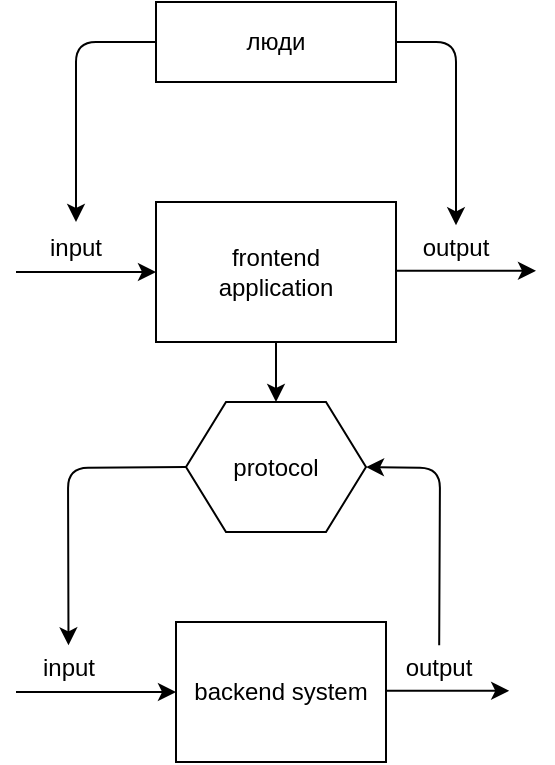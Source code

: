 <mxfile>
    <diagram id="R6Pi39vd2LI5aFqQB2Os" name="Page-1">
        <mxGraphModel dx="398" dy="527" grid="1" gridSize="10" guides="1" tooltips="1" connect="1" arrows="1" fold="1" page="1" pageScale="1" pageWidth="827" pageHeight="1169" math="0" shadow="0">
            <root>
                <mxCell id="0"/>
                <mxCell id="1" parent="0"/>
                <mxCell id="23" value="люди" style="rounded=0;whiteSpace=wrap;html=1;" parent="1" vertex="1">
                    <mxGeometry x="100" y="20" width="120" height="40" as="geometry"/>
                </mxCell>
                <mxCell id="24" value="" style="endArrow=classic;html=1;exitX=0;exitY=0.5;exitDx=0;exitDy=0;" parent="1" source="23" edge="1">
                    <mxGeometry width="50" height="50" relative="1" as="geometry">
                        <mxPoint x="120" y="360" as="sourcePoint"/>
                        <mxPoint x="60" y="130" as="targetPoint"/>
                        <Array as="points">
                            <mxPoint x="60" y="40"/>
                        </Array>
                    </mxGeometry>
                </mxCell>
                <mxCell id="25" value="" style="endArrow=classic;html=1;exitX=1;exitY=0.5;exitDx=0;exitDy=0;entryX=0.5;entryY=0;entryDx=0;entryDy=0;" parent="1" source="23" target="40" edge="1">
                    <mxGeometry width="50" height="50" relative="1" as="geometry">
                        <mxPoint x="110" y="60" as="sourcePoint"/>
                        <mxPoint x="550" y="180" as="targetPoint"/>
                        <Array as="points">
                            <mxPoint x="250" y="40"/>
                        </Array>
                    </mxGeometry>
                </mxCell>
                <mxCell id="41" value="" style="group" parent="1" vertex="1" connectable="0">
                    <mxGeometry x="30" y="120" width="240" height="70" as="geometry"/>
                </mxCell>
                <mxCell id="36" value="frontend&lt;br&gt;application" style="rounded=0;whiteSpace=wrap;html=1;" parent="41" vertex="1">
                    <mxGeometry x="70.0" width="120" height="70" as="geometry"/>
                </mxCell>
                <mxCell id="37" value="" style="endArrow=classic;html=1;entryX=0;entryY=0.5;entryDx=0;entryDy=0;" parent="41" target="36" edge="1">
                    <mxGeometry width="50" height="50" relative="1" as="geometry">
                        <mxPoint y="35" as="sourcePoint"/>
                        <mxPoint x="30" y="163.333" as="targetPoint"/>
                        <Array as="points">
                            <mxPoint y="35"/>
                        </Array>
                    </mxGeometry>
                </mxCell>
                <mxCell id="38" value="" style="endArrow=classic;html=1;entryX=0;entryY=0.5;entryDx=0;entryDy=0;" parent="41" edge="1">
                    <mxGeometry width="50" height="50" relative="1" as="geometry">
                        <mxPoint x="190.0" y="34.417" as="sourcePoint"/>
                        <mxPoint x="260" y="34.417" as="targetPoint"/>
                        <Array as="points">
                            <mxPoint x="190.0" y="34.417"/>
                        </Array>
                    </mxGeometry>
                </mxCell>
                <mxCell id="39" value="input" style="text;html=1;strokeColor=none;fillColor=none;align=center;verticalAlign=middle;whiteSpace=wrap;rounded=0;" parent="41" vertex="1">
                    <mxGeometry x="10.0" y="11.667" width="40.0" height="23.333" as="geometry"/>
                </mxCell>
                <mxCell id="40" value="output" style="text;html=1;strokeColor=none;fillColor=none;align=center;verticalAlign=middle;whiteSpace=wrap;rounded=0;" parent="41" vertex="1">
                    <mxGeometry x="200.0" y="11.667" width="40.0" height="23.333" as="geometry"/>
                </mxCell>
                <mxCell id="47" value="" style="group" parent="1" vertex="1" connectable="0">
                    <mxGeometry x="30" y="330" width="210" height="70" as="geometry"/>
                </mxCell>
                <mxCell id="48" value="backend system" style="rounded=0;whiteSpace=wrap;html=1;" parent="47" vertex="1">
                    <mxGeometry x="80.001" width="105" height="70" as="geometry"/>
                </mxCell>
                <mxCell id="49" value="" style="endArrow=classic;html=1;entryX=0;entryY=0.5;entryDx=0;entryDy=0;" parent="47" target="48" edge="1">
                    <mxGeometry width="50" height="50" relative="1" as="geometry">
                        <mxPoint y="35" as="sourcePoint"/>
                        <mxPoint x="26.25" y="163.333" as="targetPoint"/>
                        <Array as="points">
                            <mxPoint y="35"/>
                        </Array>
                    </mxGeometry>
                </mxCell>
                <mxCell id="50" value="" style="endArrow=classic;html=1;entryX=0;entryY=0.5;entryDx=0;entryDy=0;" parent="47" edge="1">
                    <mxGeometry width="50" height="50" relative="1" as="geometry">
                        <mxPoint x="185.341" y="34.417" as="sourcePoint"/>
                        <mxPoint x="246.591" y="34.417" as="targetPoint"/>
                        <Array as="points">
                            <mxPoint x="185.341" y="34.417"/>
                        </Array>
                    </mxGeometry>
                </mxCell>
                <mxCell id="51" value="input" style="text;html=1;strokeColor=none;fillColor=none;align=center;verticalAlign=middle;whiteSpace=wrap;rounded=0;" parent="47" vertex="1">
                    <mxGeometry x="8.75" y="11.667" width="35.0" height="23.333" as="geometry"/>
                </mxCell>
                <mxCell id="52" value="output" style="text;html=1;strokeColor=none;fillColor=none;align=center;verticalAlign=middle;whiteSpace=wrap;rounded=0;" parent="47" vertex="1">
                    <mxGeometry x="194.091" y="11.667" width="35.0" height="23.333" as="geometry"/>
                </mxCell>
                <mxCell id="53" value="" style="endArrow=classic;html=1;entryX=1;entryY=0.5;entryDx=0;entryDy=0;exitX=0.5;exitY=0;exitDx=0;exitDy=0;" edge="1" parent="1" source="52" target="54">
                    <mxGeometry width="50" height="50" relative="1" as="geometry">
                        <mxPoint x="242" y="310" as="sourcePoint"/>
                        <mxPoint x="100" y="520" as="targetPoint"/>
                        <Array as="points">
                            <mxPoint x="242" y="253"/>
                        </Array>
                    </mxGeometry>
                </mxCell>
                <mxCell id="54" value="protocol" style="shape=hexagon;perimeter=hexagonPerimeter2;whiteSpace=wrap;html=1;fixedSize=1;" vertex="1" parent="1">
                    <mxGeometry x="115" y="220" width="90" height="65" as="geometry"/>
                </mxCell>
                <mxCell id="55" value="" style="endArrow=classic;html=1;exitX=0.5;exitY=1;exitDx=0;exitDy=0;entryX=0.5;entryY=0;entryDx=0;entryDy=0;" edge="1" parent="1" source="36" target="54">
                    <mxGeometry width="50" height="50" relative="1" as="geometry">
                        <mxPoint x="280" y="260" as="sourcePoint"/>
                        <mxPoint x="330" y="210" as="targetPoint"/>
                    </mxGeometry>
                </mxCell>
                <mxCell id="56" value="" style="endArrow=classic;html=1;exitX=0;exitY=0.5;exitDx=0;exitDy=0;entryX=0.5;entryY=0;entryDx=0;entryDy=0;" edge="1" parent="1" source="54" target="51">
                    <mxGeometry width="50" height="50" relative="1" as="geometry">
                        <mxPoint x="251.591" y="351.667" as="sourcePoint"/>
                        <mxPoint x="215" y="262.5" as="targetPoint"/>
                        <Array as="points">
                            <mxPoint x="56" y="253"/>
                        </Array>
                    </mxGeometry>
                </mxCell>
            </root>
        </mxGraphModel>
    </diagram>
</mxfile>